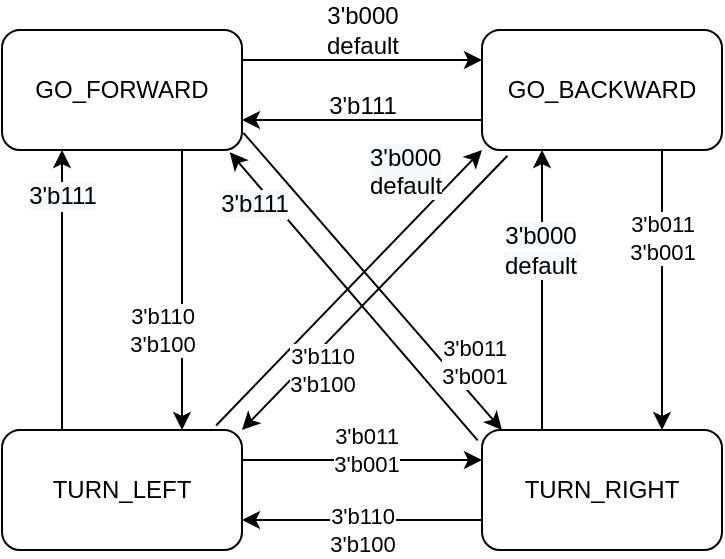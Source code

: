 <mxfile version="13.9.5" type="device"><diagram id="HxeIbzDCyBrXFmGW6RPa" name="Page-1"><mxGraphModel dx="541" dy="348" grid="1" gridSize="10" guides="1" tooltips="1" connect="1" arrows="1" fold="1" page="1" pageScale="1" pageWidth="1169" pageHeight="827" math="0" shadow="0"><root><mxCell id="0"/><mxCell id="1" parent="0"/><mxCell id="Rb1jnKnb7IKwWBckg8mg-6" style="edgeStyle=orthogonalEdgeStyle;rounded=0;orthogonalLoop=1;jettySize=auto;html=1;exitX=1;exitY=0.25;exitDx=0;exitDy=0;entryX=0;entryY=0.25;entryDx=0;entryDy=0;" edge="1" parent="1" source="Rb1jnKnb7IKwWBckg8mg-1" target="Rb1jnKnb7IKwWBckg8mg-2"><mxGeometry relative="1" as="geometry"/></mxCell><mxCell id="Rb1jnKnb7IKwWBckg8mg-13" style="edgeStyle=orthogonalEdgeStyle;rounded=0;orthogonalLoop=1;jettySize=auto;html=1;exitX=0.75;exitY=1;exitDx=0;exitDy=0;entryX=0.75;entryY=0;entryDx=0;entryDy=0;" edge="1" parent="1" source="Rb1jnKnb7IKwWBckg8mg-1" target="Rb1jnKnb7IKwWBckg8mg-3"><mxGeometry relative="1" as="geometry"/></mxCell><mxCell id="Rb1jnKnb7IKwWBckg8mg-14" style="rounded=0;orthogonalLoop=1;jettySize=auto;html=1;exitX=1.006;exitY=0.857;exitDx=0;exitDy=0;entryX=0.083;entryY=0;entryDx=0;entryDy=0;entryPerimeter=0;exitPerimeter=0;" edge="1" parent="1" source="Rb1jnKnb7IKwWBckg8mg-1" target="Rb1jnKnb7IKwWBckg8mg-4"><mxGeometry relative="1" as="geometry"/></mxCell><mxCell id="Rb1jnKnb7IKwWBckg8mg-1" value="GO_FORWARD" style="rounded=1;whiteSpace=wrap;html=1;" vertex="1" parent="1"><mxGeometry x="280" y="240" width="120" height="60" as="geometry"/></mxCell><mxCell id="Rb1jnKnb7IKwWBckg8mg-7" style="edgeStyle=orthogonalEdgeStyle;rounded=0;orthogonalLoop=1;jettySize=auto;html=1;exitX=0;exitY=0.75;exitDx=0;exitDy=0;entryX=1;entryY=0.75;entryDx=0;entryDy=0;" edge="1" parent="1" source="Rb1jnKnb7IKwWBckg8mg-2" target="Rb1jnKnb7IKwWBckg8mg-1"><mxGeometry relative="1" as="geometry"/></mxCell><mxCell id="Rb1jnKnb7IKwWBckg8mg-8" style="edgeStyle=orthogonalEdgeStyle;rounded=0;orthogonalLoop=1;jettySize=auto;html=1;exitX=0.75;exitY=1;exitDx=0;exitDy=0;entryX=0.75;entryY=0;entryDx=0;entryDy=0;" edge="1" parent="1" source="Rb1jnKnb7IKwWBckg8mg-2" target="Rb1jnKnb7IKwWBckg8mg-4"><mxGeometry relative="1" as="geometry"/></mxCell><mxCell id="Rb1jnKnb7IKwWBckg8mg-30" value="3'b011&lt;br&gt;3'b001" style="edgeLabel;html=1;align=center;verticalAlign=middle;resizable=0;points=[];" vertex="1" connectable="0" parent="Rb1jnKnb7IKwWBckg8mg-8"><mxGeometry x="-0.371" relative="1" as="geometry"><mxPoint as="offset"/></mxGeometry></mxCell><mxCell id="Rb1jnKnb7IKwWBckg8mg-2" value="GO_BACKWARD" style="rounded=1;whiteSpace=wrap;html=1;" vertex="1" parent="1"><mxGeometry x="520" y="240" width="120" height="60" as="geometry"/></mxCell><mxCell id="Rb1jnKnb7IKwWBckg8mg-11" style="edgeStyle=orthogonalEdgeStyle;rounded=0;orthogonalLoop=1;jettySize=auto;html=1;exitX=1;exitY=0.25;exitDx=0;exitDy=0;entryX=0;entryY=0.25;entryDx=0;entryDy=0;" edge="1" parent="1" source="Rb1jnKnb7IKwWBckg8mg-3" target="Rb1jnKnb7IKwWBckg8mg-4"><mxGeometry relative="1" as="geometry"/></mxCell><mxCell id="Rb1jnKnb7IKwWBckg8mg-12" style="edgeStyle=orthogonalEdgeStyle;rounded=0;orthogonalLoop=1;jettySize=auto;html=1;exitX=0.25;exitY=0;exitDx=0;exitDy=0;entryX=0.25;entryY=1;entryDx=0;entryDy=0;" edge="1" parent="1" source="Rb1jnKnb7IKwWBckg8mg-3" target="Rb1jnKnb7IKwWBckg8mg-1"><mxGeometry relative="1" as="geometry"/></mxCell><mxCell id="Rb1jnKnb7IKwWBckg8mg-26" value="&lt;span style=&quot;color: rgba(0 , 0 , 0 , 0) ; font-family: monospace ; font-size: 0px ; background-color: rgb(248 , 249 , 250)&quot;&gt;%3CmxGraphModel%3E%3Croot%3E%3CmxCell%20id%3D%220%22%2F%3E%3CmxCell%20id%3D%221%22%20parent%3D%220%22%2F%3E%3CmxCell%20id%3D%222%22%20value%3D%223'b111%22%20style%3D%22text%3Bhtml%3D1%3Balign%3Dcenter%3BverticalAlign%3Dmiddle%3Bresizable%3D0%3Bpoints%3D%5B%5D%3Bautosize%3D1%3B%22%20vertex%3D%221%22%20parent%3D%221%22%3E%3CmxGeometry%20x%3D%22435%22%20y%3D%22268%22%20width%3D%2250%22%20height%3D%2220%22%20as%3D%22geometry%22%2F%3E%3C%2FmxCell%3E%3C%2Froot%3E%3C%2FmxGraphModel%3E&lt;/span&gt;" style="edgeLabel;html=1;align=center;verticalAlign=middle;resizable=0;points=[];" vertex="1" connectable="0" parent="Rb1jnKnb7IKwWBckg8mg-12"><mxGeometry x="0.616" y="1" relative="1" as="geometry"><mxPoint as="offset"/></mxGeometry></mxCell><mxCell id="Rb1jnKnb7IKwWBckg8mg-27" value="&lt;span style=&quot;font-size: 12px ; background-color: rgb(248 , 249 , 250)&quot;&gt;3'b111&lt;/span&gt;" style="edgeLabel;html=1;align=center;verticalAlign=middle;resizable=0;points=[];" vertex="1" connectable="0" parent="Rb1jnKnb7IKwWBckg8mg-12"><mxGeometry x="0.673" relative="1" as="geometry"><mxPoint as="offset"/></mxGeometry></mxCell><mxCell id="Rb1jnKnb7IKwWBckg8mg-3" value="TURN_LEFT" style="rounded=1;whiteSpace=wrap;html=1;" vertex="1" parent="1"><mxGeometry x="280" y="440" width="120" height="60" as="geometry"/></mxCell><mxCell id="Rb1jnKnb7IKwWBckg8mg-9" style="edgeStyle=orthogonalEdgeStyle;rounded=0;orthogonalLoop=1;jettySize=auto;html=1;exitX=0.25;exitY=0;exitDx=0;exitDy=0;entryX=0.25;entryY=1;entryDx=0;entryDy=0;" edge="1" parent="1" source="Rb1jnKnb7IKwWBckg8mg-4" target="Rb1jnKnb7IKwWBckg8mg-2"><mxGeometry relative="1" as="geometry"/></mxCell><mxCell id="Rb1jnKnb7IKwWBckg8mg-20" value="&lt;span style=&quot;color: rgba(0 , 0 , 0 , 0) ; font-family: monospace ; font-size: 0px ; background-color: rgb(248 , 249 , 250)&quot;&gt;%3CmxGraphModel%3E%3Croot%3E%3CmxCell%20id%3D%220%22%2F%3E%3CmxCell%20id%3D%221%22%20parent%3D%220%22%2F%3E%3CmxCell%20id%3D%222%22%20value%3D%223'b000%20%2F%20default%22%20style%3D%22text%3Bhtml%3D1%3Balign%3Dcenter%3BverticalAlign%3Dmiddle%3Bresizable%3D0%3Bpoints%3D%5B%5D%3Bautosize%3D1%3B%22%20vertex%3D%221%22%20parent%3D%221%22%3E%3CmxGeometry%20x%3D%22410%22%20y%3D%22230%22%20width%3D%22100%22%20height%3D%2220%22%20as%3D%22geometry%22%2F%3E%3C%2FmxCell%3E%3C%2Froot%3E%3C%2FmxGraphModel%3E&lt;/span&gt;" style="edgeLabel;html=1;align=center;verticalAlign=middle;resizable=0;points=[];" vertex="1" connectable="0" parent="Rb1jnKnb7IKwWBckg8mg-9"><mxGeometry x="0.257" relative="1" as="geometry"><mxPoint as="offset"/></mxGeometry></mxCell><mxCell id="Rb1jnKnb7IKwWBckg8mg-21" value="&lt;span style=&quot;font-size: 12px ; background-color: rgb(248 , 249 , 250)&quot;&gt;3'b000&lt;/span&gt;&lt;br style=&quot;font-size: 12px ; background-color: rgb(248 , 249 , 250)&quot;&gt;&lt;span style=&quot;font-size: 12px ; background-color: rgb(248 , 249 , 250)&quot;&gt;default&lt;/span&gt;" style="edgeLabel;html=1;align=center;verticalAlign=middle;resizable=0;points=[];" vertex="1" connectable="0" parent="Rb1jnKnb7IKwWBckg8mg-9"><mxGeometry x="0.175" y="1" relative="1" as="geometry"><mxPoint y="-7.71" as="offset"/></mxGeometry></mxCell><mxCell id="Rb1jnKnb7IKwWBckg8mg-10" style="edgeStyle=orthogonalEdgeStyle;rounded=0;orthogonalLoop=1;jettySize=auto;html=1;exitX=0;exitY=0.75;exitDx=0;exitDy=0;entryX=1;entryY=0.75;entryDx=0;entryDy=0;" edge="1" parent="1" source="Rb1jnKnb7IKwWBckg8mg-4" target="Rb1jnKnb7IKwWBckg8mg-3"><mxGeometry relative="1" as="geometry"/></mxCell><mxCell id="Rb1jnKnb7IKwWBckg8mg-4" value="TURN_RIGHT" style="rounded=1;whiteSpace=wrap;html=1;" vertex="1" parent="1"><mxGeometry x="520" y="440" width="120" height="60" as="geometry"/></mxCell><mxCell id="Rb1jnKnb7IKwWBckg8mg-15" style="rounded=0;orthogonalLoop=1;jettySize=auto;html=1;exitX=-0.018;exitY=0.086;exitDx=0;exitDy=0;entryX=0.949;entryY=1.019;entryDx=0;entryDy=0;entryPerimeter=0;exitPerimeter=0;" edge="1" parent="1" source="Rb1jnKnb7IKwWBckg8mg-4" target="Rb1jnKnb7IKwWBckg8mg-1"><mxGeometry relative="1" as="geometry"><mxPoint x="530" y="450" as="sourcePoint"/><mxPoint x="380" y="295" as="targetPoint"/></mxGeometry></mxCell><mxCell id="Rb1jnKnb7IKwWBckg8mg-29" value="&lt;span style=&quot;font-size: 12px ; background-color: rgb(248 , 249 , 250)&quot;&gt;3'b111&lt;/span&gt;" style="edgeLabel;html=1;align=center;verticalAlign=middle;resizable=0;points=[];" vertex="1" connectable="0" parent="Rb1jnKnb7IKwWBckg8mg-15"><mxGeometry x="0.665" y="3" relative="1" as="geometry"><mxPoint x="-7" y="-1" as="offset"/></mxGeometry></mxCell><mxCell id="Rb1jnKnb7IKwWBckg8mg-16" style="rounded=0;orthogonalLoop=1;jettySize=auto;html=1;exitX=0.106;exitY=1.048;exitDx=0;exitDy=0;entryX=1;entryY=0;entryDx=0;entryDy=0;exitPerimeter=0;" edge="1" parent="1" source="Rb1jnKnb7IKwWBckg8mg-2" target="Rb1jnKnb7IKwWBckg8mg-3"><mxGeometry relative="1" as="geometry"><mxPoint x="420" y="305" as="sourcePoint"/><mxPoint x="570" y="460" as="targetPoint"/></mxGeometry></mxCell><mxCell id="Rb1jnKnb7IKwWBckg8mg-17" style="rounded=0;orthogonalLoop=1;jettySize=auto;html=1;exitX=0.892;exitY=-0.038;exitDx=0;exitDy=0;entryX=0;entryY=1;entryDx=0;entryDy=0;exitPerimeter=0;" edge="1" parent="1" source="Rb1jnKnb7IKwWBckg8mg-3" target="Rb1jnKnb7IKwWBckg8mg-2"><mxGeometry relative="1" as="geometry"><mxPoint x="430" y="315" as="sourcePoint"/><mxPoint x="580" y="470" as="targetPoint"/></mxGeometry></mxCell><mxCell id="Rb1jnKnb7IKwWBckg8mg-18" value="3'b000&lt;br&gt;default" style="text;html=1;align=center;verticalAlign=middle;resizable=0;points=[];autosize=1;" vertex="1" parent="1"><mxGeometry x="435" y="225" width="50" height="30" as="geometry"/></mxCell><mxCell id="Rb1jnKnb7IKwWBckg8mg-22" value="&lt;span style=&quot;color: rgb(0 , 0 , 0) ; font-family: &amp;#34;helvetica&amp;#34; ; font-size: 12px ; font-style: normal ; font-weight: 400 ; letter-spacing: normal ; text-align: center ; text-indent: 0px ; text-transform: none ; word-spacing: 0px ; background-color: rgb(248 , 249 , 250) ; display: inline ; float: none&quot;&gt;3'b000&lt;/span&gt;&lt;br style=&quot;color: rgb(0 , 0 , 0) ; font-family: &amp;#34;helvetica&amp;#34; ; font-size: 12px ; font-style: normal ; font-weight: 400 ; letter-spacing: normal ; text-align: center ; text-indent: 0px ; text-transform: none ; word-spacing: 0px ; background-color: rgb(248 , 249 , 250)&quot;&gt;&lt;span style=&quot;color: rgb(0 , 0 , 0) ; font-family: &amp;#34;helvetica&amp;#34; ; font-size: 12px ; font-style: normal ; font-weight: 400 ; letter-spacing: normal ; text-align: center ; text-indent: 0px ; text-transform: none ; word-spacing: 0px ; background-color: rgb(248 , 249 , 250) ; display: inline ; float: none&quot;&gt;default&lt;/span&gt;" style="text;whiteSpace=wrap;html=1;" vertex="1" parent="1"><mxGeometry x="462" y="290" width="60" height="40" as="geometry"/></mxCell><mxCell id="Rb1jnKnb7IKwWBckg8mg-23" value="3'b111" style="text;html=1;align=center;verticalAlign=middle;resizable=0;points=[];autosize=1;" vertex="1" parent="1"><mxGeometry x="435" y="268" width="50" height="20" as="geometry"/></mxCell><mxCell id="Rb1jnKnb7IKwWBckg8mg-31" value="3'b011&lt;br&gt;3'b001" style="edgeLabel;html=1;align=center;verticalAlign=middle;resizable=0;points=[];" vertex="1" connectable="0" parent="1"><mxGeometry x="462" y="450" as="geometry"/></mxCell><mxCell id="Rb1jnKnb7IKwWBckg8mg-32" value="3'b011&lt;br&gt;3'b001" style="edgeLabel;html=1;align=center;verticalAlign=middle;resizable=0;points=[];" vertex="1" connectable="0" parent="1"><mxGeometry x="630" y="364" as="geometry"><mxPoint x="-114" y="42" as="offset"/></mxGeometry></mxCell><mxCell id="Rb1jnKnb7IKwWBckg8mg-34" value="3'b110&lt;br&gt;3'b100" style="edgeLabel;html=1;align=center;verticalAlign=middle;resizable=0;points=[];" vertex="1" connectable="0" parent="1"><mxGeometry x="460" y="490" as="geometry"/></mxCell><mxCell id="Rb1jnKnb7IKwWBckg8mg-35" value="3'b110&lt;br&gt;3'b100" style="edgeLabel;html=1;align=center;verticalAlign=middle;resizable=0;points=[];" vertex="1" connectable="0" parent="1"><mxGeometry x="360" y="390" as="geometry"/></mxCell><mxCell id="Rb1jnKnb7IKwWBckg8mg-36" value="3'b110&lt;br&gt;3'b100" style="edgeLabel;html=1;align=center;verticalAlign=middle;resizable=0;points=[];" vertex="1" connectable="0" parent="1"><mxGeometry x="440" y="410" as="geometry"/></mxCell></root></mxGraphModel></diagram></mxfile>